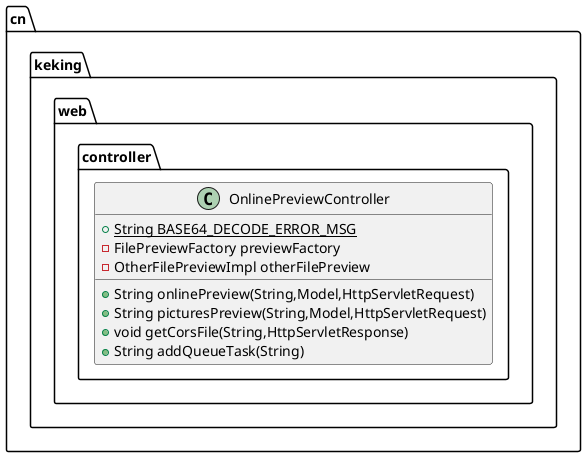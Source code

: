 @startuml
class cn.keking.web.controller.OnlinePreviewController {
+ {static} String BASE64_DECODE_ERROR_MSG
- FilePreviewFactory previewFactory
- OtherFilePreviewImpl otherFilePreview
+ String onlinePreview(String,Model,HttpServletRequest)
+ String picturesPreview(String,Model,HttpServletRequest)
+ void getCorsFile(String,HttpServletResponse)
+ String addQueueTask(String)
}
@enduml